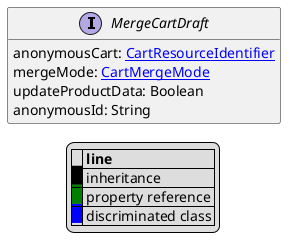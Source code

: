 @startuml

hide empty fields
hide empty methods
legend
|= |= line |
|<back:black>   </back>| inheritance |
|<back:green>   </back>| property reference |
|<back:blue>   </back>| discriminated class |
endlegend
interface MergeCartDraft [[MergeCartDraft.svg]]  {
    anonymousCart: [[CartResourceIdentifier.svg CartResourceIdentifier]]
    mergeMode: [[CartMergeMode.svg CartMergeMode]]
    updateProductData: Boolean
    anonymousId: String
}






@enduml
